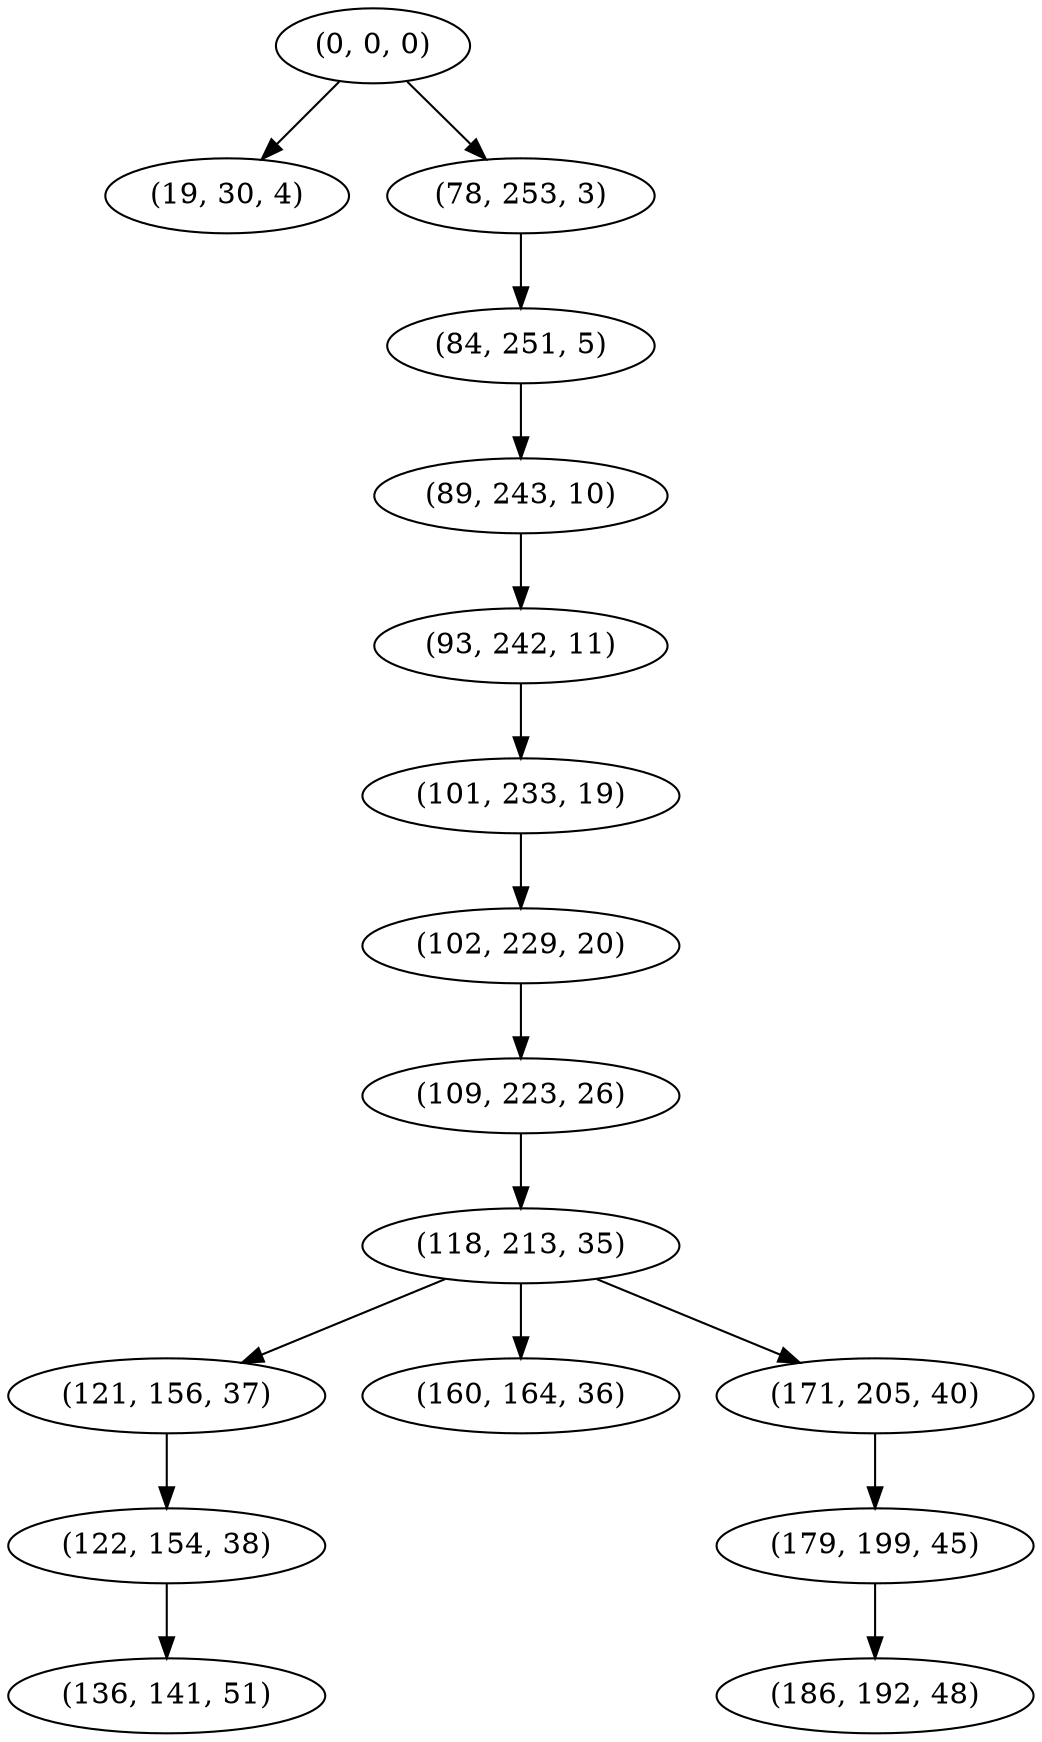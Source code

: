 digraph tree {
    "(0, 0, 0)";
    "(19, 30, 4)";
    "(78, 253, 3)";
    "(84, 251, 5)";
    "(89, 243, 10)";
    "(93, 242, 11)";
    "(101, 233, 19)";
    "(102, 229, 20)";
    "(109, 223, 26)";
    "(118, 213, 35)";
    "(121, 156, 37)";
    "(122, 154, 38)";
    "(136, 141, 51)";
    "(160, 164, 36)";
    "(171, 205, 40)";
    "(179, 199, 45)";
    "(186, 192, 48)";
    "(0, 0, 0)" -> "(19, 30, 4)";
    "(0, 0, 0)" -> "(78, 253, 3)";
    "(78, 253, 3)" -> "(84, 251, 5)";
    "(84, 251, 5)" -> "(89, 243, 10)";
    "(89, 243, 10)" -> "(93, 242, 11)";
    "(93, 242, 11)" -> "(101, 233, 19)";
    "(101, 233, 19)" -> "(102, 229, 20)";
    "(102, 229, 20)" -> "(109, 223, 26)";
    "(109, 223, 26)" -> "(118, 213, 35)";
    "(118, 213, 35)" -> "(121, 156, 37)";
    "(118, 213, 35)" -> "(160, 164, 36)";
    "(118, 213, 35)" -> "(171, 205, 40)";
    "(121, 156, 37)" -> "(122, 154, 38)";
    "(122, 154, 38)" -> "(136, 141, 51)";
    "(171, 205, 40)" -> "(179, 199, 45)";
    "(179, 199, 45)" -> "(186, 192, 48)";
}
